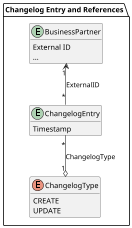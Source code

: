 @startuml changelog-entry

skinparam dpi 50

package "Changelog Entry and References" {
  entity BusinessPartner {
    External ID
    ...
  }
  
  entity ChangelogEntry {
    Timestamp
  }

  enum ChangelogType {
    CREATE
    UPDATE
  }

  ChangelogEntry "*" -u-> "1" BusinessPartner : ExternalID

  ChangelogEntry "*" -d-o "1" ChangelogType : ChangelogType
}

hide methods
@enduml